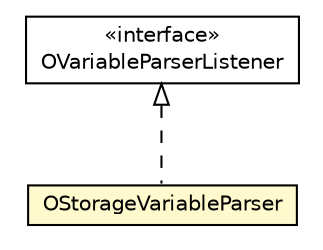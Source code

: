 #!/usr/local/bin/dot
#
# Class diagram 
# Generated by UMLGraph version R5_6-24-gf6e263 (http://www.umlgraph.org/)
#

digraph G {
	edge [fontname="Helvetica",fontsize=10,labelfontname="Helvetica",labelfontsize=10];
	node [fontname="Helvetica",fontsize=10,shape=plaintext];
	nodesep=0.25;
	ranksep=0.5;
	// com.orientechnologies.common.parser.OVariableParserListener
	c4064405 [label=<<table title="com.orientechnologies.common.parser.OVariableParserListener" border="0" cellborder="1" cellspacing="0" cellpadding="2" port="p" href="../../../../../common/parser/OVariableParserListener.html">
		<tr><td><table border="0" cellspacing="0" cellpadding="1">
<tr><td align="center" balign="center"> &#171;interface&#187; </td></tr>
<tr><td align="center" balign="center"> OVariableParserListener </td></tr>
		</table></td></tr>
		</table>>, URL="../../../../../common/parser/OVariableParserListener.html", fontname="Helvetica", fontcolor="black", fontsize=10.0];
	// com.orientechnologies.orient.core.storage.impl.local.OStorageVariableParser
	c4065376 [label=<<table title="com.orientechnologies.orient.core.storage.impl.local.OStorageVariableParser" border="0" cellborder="1" cellspacing="0" cellpadding="2" port="p" bgcolor="lemonChiffon" href="./OStorageVariableParser.html">
		<tr><td><table border="0" cellspacing="0" cellpadding="1">
<tr><td align="center" balign="center"> OStorageVariableParser </td></tr>
		</table></td></tr>
		</table>>, URL="./OStorageVariableParser.html", fontname="Helvetica", fontcolor="black", fontsize=10.0];
	//com.orientechnologies.orient.core.storage.impl.local.OStorageVariableParser implements com.orientechnologies.common.parser.OVariableParserListener
	c4064405:p -> c4065376:p [dir=back,arrowtail=empty,style=dashed];
}

